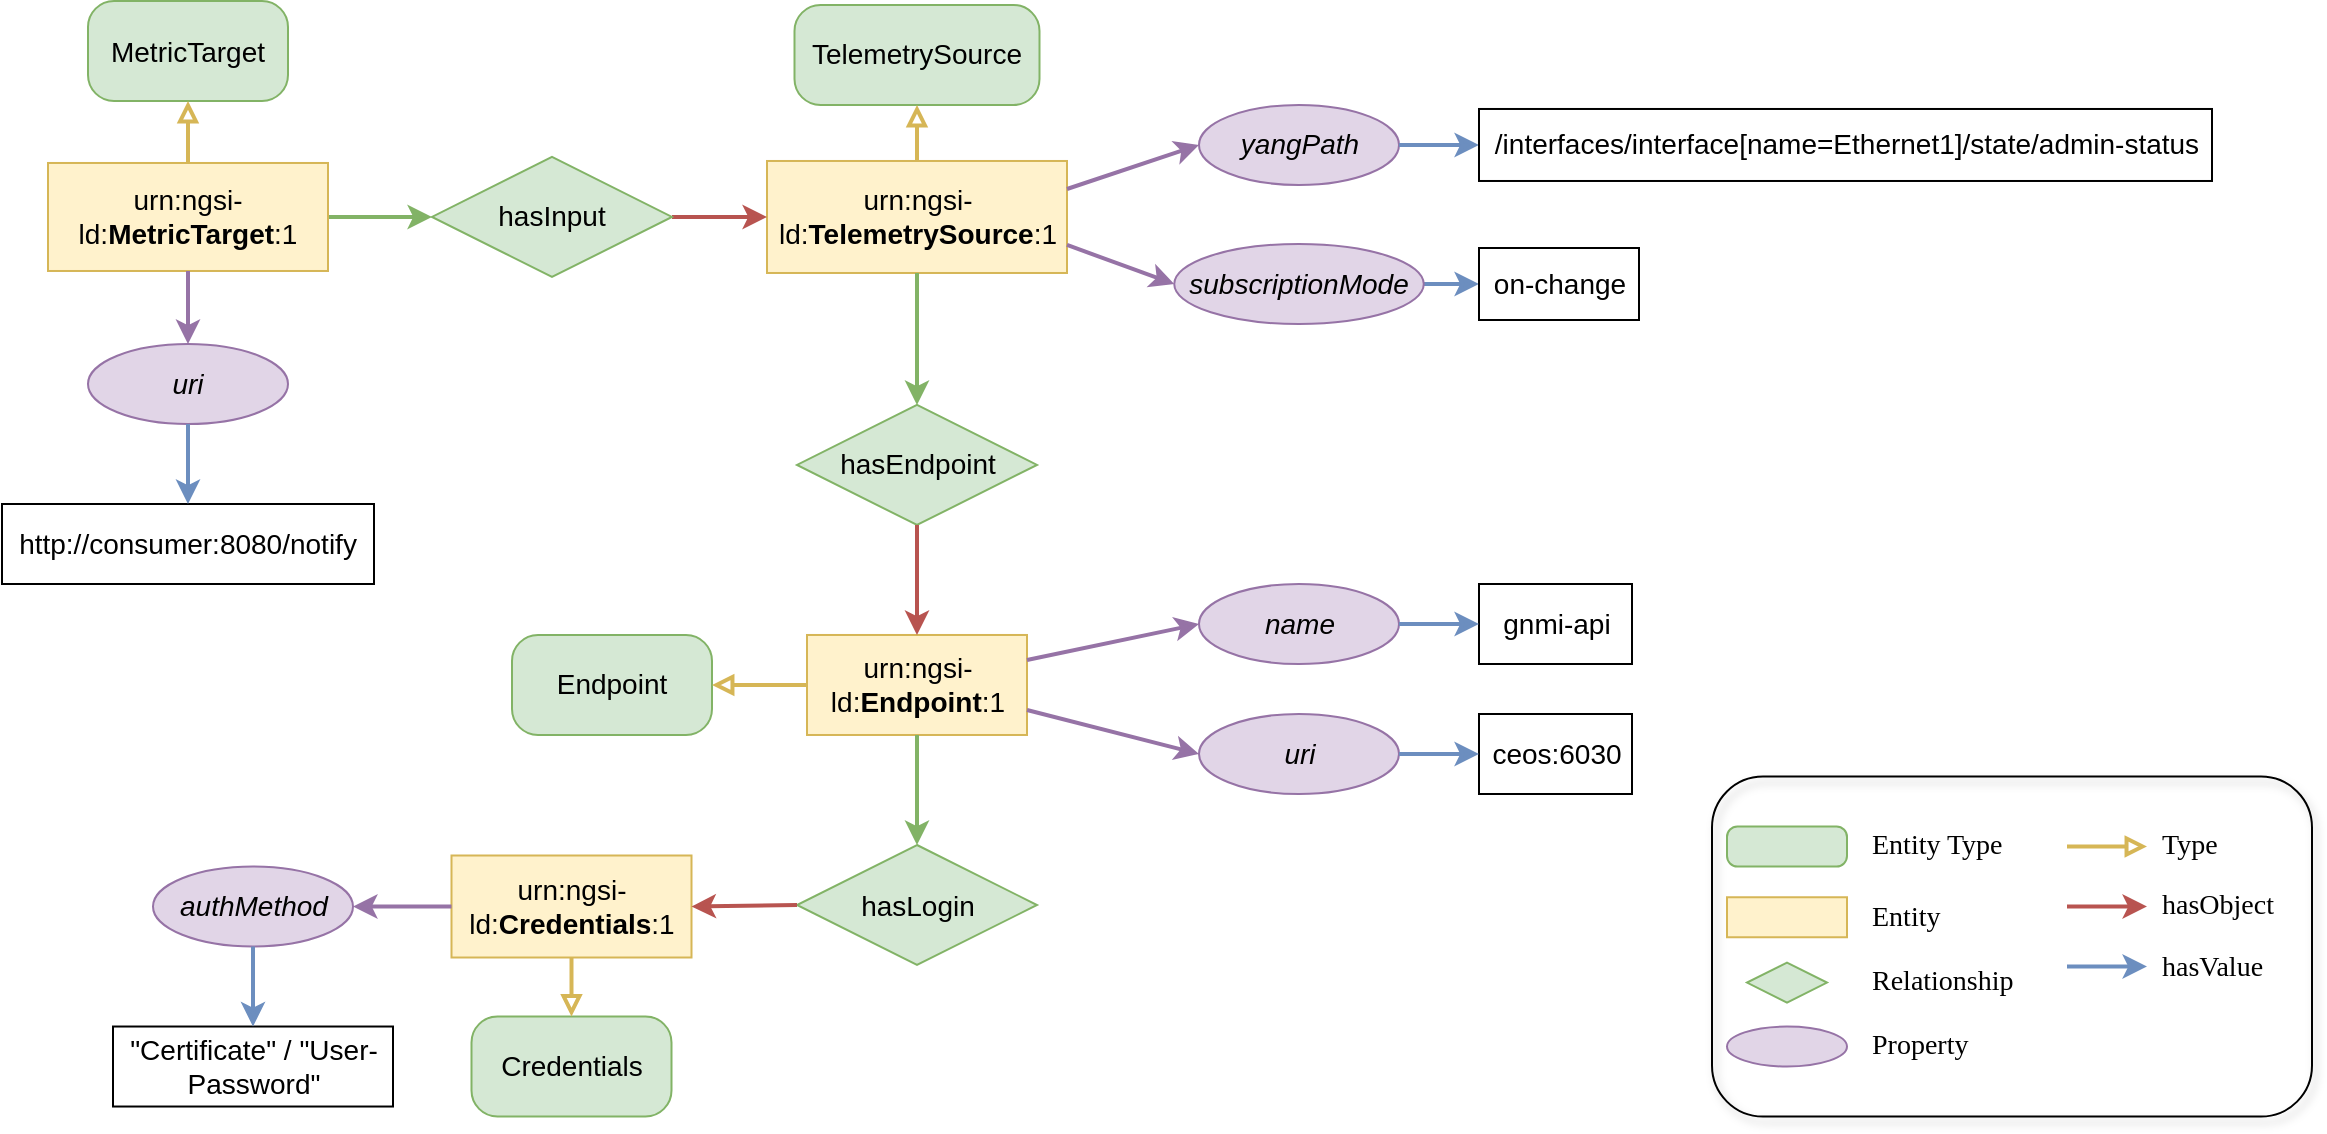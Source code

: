 <mxfile version="14.6.6" type="device" pages="2"><diagram id="V5MkhJTbvuZaDdcNNSXQ" name="TelemetrySource-entity-on-change-mode-demo-1"><mxGraphModel dx="946" dy="630" grid="1" gridSize="10" guides="1" tooltips="1" connect="1" arrows="1" fold="1" page="1" pageScale="1" pageWidth="827" pageHeight="1169" math="0" shadow="0"><root><mxCell id="8MVlSF8VIua3HxJavXlP-0"/><mxCell id="8MVlSF8VIua3HxJavXlP-1" parent="8MVlSF8VIua3HxJavXlP-0"/><mxCell id="8MVlSF8VIua3HxJavXlP-2" value="urn:ngsi-ld:&lt;b&gt;Telemetry&lt;/b&gt;&lt;b style=&quot;font-size: 14px&quot;&gt;Source&lt;/b&gt;:1" style="whiteSpace=wrap;html=1;align=center;fillColor=#fff2cc;strokeColor=#d6b656;fontSize=14;" parent="8MVlSF8VIua3HxJavXlP-1" vertex="1"><mxGeometry x="627.5" y="268.49" width="150" height="56" as="geometry"/></mxCell><mxCell id="8MVlSF8VIua3HxJavXlP-3" value="TelemetrySource" style="rounded=1;arcSize=26;whiteSpace=wrap;html=1;align=center;fillColor=#d5e8d4;strokeColor=#82b366;fontSize=14;" parent="8MVlSF8VIua3HxJavXlP-1" vertex="1"><mxGeometry x="641.25" y="190.49" width="122.5" height="50" as="geometry"/></mxCell><mxCell id="8MVlSF8VIua3HxJavXlP-4" value="" style="endArrow=block;html=1;fillColor=#fff2cc;strokeColor=#d6b656;exitX=0.5;exitY=0;exitDx=0;exitDy=0;entryX=0.5;entryY=1;entryDx=0;entryDy=0;endFill=0;strokeWidth=2;" parent="8MVlSF8VIua3HxJavXlP-1" source="8MVlSF8VIua3HxJavXlP-2" target="8MVlSF8VIua3HxJavXlP-3" edge="1"><mxGeometry relative="1" as="geometry"><mxPoint x="627.5" y="210.49" as="sourcePoint"/><mxPoint x="627.5" y="180.49" as="targetPoint"/></mxGeometry></mxCell><mxCell id="8MVlSF8VIua3HxJavXlP-5" value="" style="endArrow=classic;html=1;fillColor=#dae8fc;strokeColor=#6c8ebf;strokeWidth=2;exitX=1;exitY=0.5;exitDx=0;exitDy=0;entryX=0;entryY=0.5;entryDx=0;entryDy=0;" parent="8MVlSF8VIua3HxJavXlP-1" source="8MVlSF8VIua3HxJavXlP-48" target="8MVlSF8VIua3HxJavXlP-60" edge="1"><mxGeometry relative="1" as="geometry"><mxPoint x="943.5" y="80.5" as="sourcePoint"/><mxPoint x="983.5" y="370.49" as="targetPoint"/></mxGeometry></mxCell><mxCell id="8MVlSF8VIua3HxJavXlP-6" value="" style="endArrow=classic;html=1;fillColor=#d5e8d4;strokeColor=#82b366;strokeWidth=2;exitX=0.5;exitY=1;exitDx=0;exitDy=0;" parent="8MVlSF8VIua3HxJavXlP-1" source="8MVlSF8VIua3HxJavXlP-2" target="8MVlSF8VIua3HxJavXlP-7" edge="1"><mxGeometry relative="1" as="geometry"><mxPoint x="1119.5" y="247.24" as="sourcePoint"/><mxPoint x="901.5" y="320.74" as="targetPoint"/></mxGeometry></mxCell><mxCell id="8MVlSF8VIua3HxJavXlP-7" value="hasEndpoint" style="shape=rhombus;perimeter=rhombusPerimeter;whiteSpace=wrap;html=1;align=center;fillColor=#d5e8d4;strokeColor=#82b366;fontSize=14;" parent="8MVlSF8VIua3HxJavXlP-1" vertex="1"><mxGeometry x="642.5" y="390.49" width="120" height="60" as="geometry"/></mxCell><mxCell id="8MVlSF8VIua3HxJavXlP-8" value="urn:ngsi-ld:&lt;b style=&quot;font-size: 14px&quot;&gt;Endpoint&lt;/b&gt;:1" style="whiteSpace=wrap;html=1;align=center;fillColor=#fff2cc;strokeColor=#d6b656;fontSize=14;" parent="8MVlSF8VIua3HxJavXlP-1" vertex="1"><mxGeometry x="647.5" y="505.49" width="110" height="50" as="geometry"/></mxCell><mxCell id="8MVlSF8VIua3HxJavXlP-9" value="Endpoint" style="rounded=1;arcSize=26;whiteSpace=wrap;html=1;align=center;fillColor=#d5e8d4;strokeColor=#82b366;fontSize=14;" parent="8MVlSF8VIua3HxJavXlP-1" vertex="1"><mxGeometry x="500" y="505.49" width="100" height="50" as="geometry"/></mxCell><mxCell id="8MVlSF8VIua3HxJavXlP-10" value="" style="endArrow=classic;html=1;fillColor=#f8cecc;strokeColor=#b85450;exitX=0.5;exitY=1;exitDx=0;exitDy=0;strokeWidth=2;" parent="8MVlSF8VIua3HxJavXlP-1" source="8MVlSF8VIua3HxJavXlP-7" target="8MVlSF8VIua3HxJavXlP-8" edge="1"><mxGeometry relative="1" as="geometry"><mxPoint x="1272.5" y="225.49" as="sourcePoint"/><mxPoint x="1301.5" y="225.49" as="targetPoint"/></mxGeometry></mxCell><mxCell id="8MVlSF8VIua3HxJavXlP-11" value="" style="endArrow=block;html=1;fillColor=#fff2cc;strokeColor=#d6b656;exitX=0;exitY=0.5;exitDx=0;exitDy=0;entryX=1;entryY=0.5;entryDx=0;entryDy=0;endFill=0;strokeWidth=2;" parent="8MVlSF8VIua3HxJavXlP-1" source="8MVlSF8VIua3HxJavXlP-8" target="8MVlSF8VIua3HxJavXlP-9" edge="1"><mxGeometry relative="1" as="geometry"><mxPoint x="962" y="209" as="sourcePoint"/><mxPoint x="962" y="179" as="targetPoint"/></mxGeometry></mxCell><mxCell id="8MVlSF8VIua3HxJavXlP-12" value="name" style="ellipse;whiteSpace=wrap;html=1;align=center;fillColor=#e1d5e7;strokeColor=#9673a6;fontStyle=2;fontSize=14;" parent="8MVlSF8VIua3HxJavXlP-1" vertex="1"><mxGeometry x="843.5" y="480" width="100" height="40" as="geometry"/></mxCell><mxCell id="8MVlSF8VIua3HxJavXlP-13" value="" style="endArrow=classic;html=1;fillColor=#e1d5e7;strokeColor=#9673a6;strokeWidth=2;exitX=1;exitY=0.25;exitDx=0;exitDy=0;entryX=0;entryY=0.5;entryDx=0;entryDy=0;" parent="8MVlSF8VIua3HxJavXlP-1" source="8MVlSF8VIua3HxJavXlP-8" target="8MVlSF8VIua3HxJavXlP-12" edge="1"><mxGeometry relative="1" as="geometry"><mxPoint x="1411.5" y="180.99" as="sourcePoint"/><mxPoint x="1491.5" y="128.49" as="targetPoint"/></mxGeometry></mxCell><mxCell id="8MVlSF8VIua3HxJavXlP-14" value="&lt;font style=&quot;font-size: 14px&quot;&gt;gnmi-api&lt;/font&gt;" style="whiteSpace=wrap;html=1;align=center;fontSize=14;" parent="8MVlSF8VIua3HxJavXlP-1" vertex="1"><mxGeometry x="983.5" y="480" width="76.5" height="40" as="geometry"/></mxCell><mxCell id="8MVlSF8VIua3HxJavXlP-15" value="" style="endArrow=classic;html=1;fillColor=#dae8fc;strokeColor=#6c8ebf;strokeWidth=2;entryX=0;entryY=0.5;entryDx=0;entryDy=0;exitX=1;exitY=0.5;exitDx=0;exitDy=0;" parent="8MVlSF8VIua3HxJavXlP-1" source="8MVlSF8VIua3HxJavXlP-12" target="8MVlSF8VIua3HxJavXlP-14" edge="1"><mxGeometry relative="1" as="geometry"><mxPoint x="950.5" y="489.5" as="sourcePoint"/><mxPoint x="1080.5" y="499.5" as="targetPoint"/></mxGeometry></mxCell><mxCell id="8MVlSF8VIua3HxJavXlP-16" value="yangPath" style="ellipse;whiteSpace=wrap;html=1;align=center;fillColor=#e1d5e7;strokeColor=#9673a6;fontStyle=2;fontSize=14;" parent="8MVlSF8VIua3HxJavXlP-1" vertex="1"><mxGeometry x="843.5" y="240.49" width="100" height="40" as="geometry"/></mxCell><mxCell id="8MVlSF8VIua3HxJavXlP-17" value="" style="endArrow=classic;html=1;fillColor=#e1d5e7;strokeColor=#9673a6;strokeWidth=2;exitX=1;exitY=0.25;exitDx=0;exitDy=0;entryX=0;entryY=0.5;entryDx=0;entryDy=0;" parent="8MVlSF8VIua3HxJavXlP-1" source="8MVlSF8VIua3HxJavXlP-2" target="8MVlSF8VIua3HxJavXlP-16" edge="1"><mxGeometry relative="1" as="geometry"><mxPoint x="852.5" y="281.49" as="sourcePoint"/><mxPoint x="962.5" y="186.49" as="targetPoint"/></mxGeometry></mxCell><mxCell id="8MVlSF8VIua3HxJavXlP-18" value="" style="endArrow=classic;html=1;fillColor=#dae8fc;strokeColor=#6c8ebf;strokeWidth=2;entryX=0;entryY=0.5;entryDx=0;entryDy=0;exitX=1;exitY=0.5;exitDx=0;exitDy=0;" parent="8MVlSF8VIua3HxJavXlP-1" source="8MVlSF8VIua3HxJavXlP-16" target="8MVlSF8VIua3HxJavXlP-61" edge="1"><mxGeometry relative="1" as="geometry"><mxPoint x="953.5" y="318.5" as="sourcePoint"/><mxPoint x="983.5" y="260.495" as="targetPoint"/></mxGeometry></mxCell><mxCell id="8MVlSF8VIua3HxJavXlP-19" value="MetricTarget" style="rounded=1;arcSize=26;whiteSpace=wrap;html=1;align=center;fillColor=#d5e8d4;strokeColor=#82b366;fontSize=14;" parent="8MVlSF8VIua3HxJavXlP-1" vertex="1"><mxGeometry x="288" y="188.5" width="100" height="50" as="geometry"/></mxCell><mxCell id="8MVlSF8VIua3HxJavXlP-20" style="edgeStyle=orthogonalEdgeStyle;rounded=1;orthogonalLoop=1;jettySize=auto;html=1;exitX=1;exitY=0.5;exitDx=0;exitDy=0;entryX=0;entryY=0.5;entryDx=0;entryDy=0;strokeColor=#82b366;strokeWidth=2;fillColor=#d5e8d4;" parent="8MVlSF8VIua3HxJavXlP-1" source="8MVlSF8VIua3HxJavXlP-21" target="8MVlSF8VIua3HxJavXlP-24" edge="1"><mxGeometry relative="1" as="geometry"><mxPoint x="448.5" y="333.98" as="targetPoint"/></mxGeometry></mxCell><mxCell id="8MVlSF8VIua3HxJavXlP-21" value="urn:ngsi-ld:&lt;b style=&quot;font-size: 14px&quot;&gt;MetricTarget&lt;/b&gt;:1" style="whiteSpace=wrap;html=1;align=center;fillColor=#fff2cc;strokeColor=#d6b656;fontSize=14;" parent="8MVlSF8VIua3HxJavXlP-1" vertex="1"><mxGeometry x="268" y="269.49" width="140" height="54" as="geometry"/></mxCell><mxCell id="8MVlSF8VIua3HxJavXlP-22" value="" style="endArrow=block;html=1;fillColor=#fff2cc;strokeColor=#d6b656;exitX=0.5;exitY=0;exitDx=0;exitDy=0;entryX=0.5;entryY=1;entryDx=0;entryDy=0;endFill=0;strokeWidth=2;" parent="8MVlSF8VIua3HxJavXlP-1" source="8MVlSF8VIua3HxJavXlP-21" target="8MVlSF8VIua3HxJavXlP-19" edge="1"><mxGeometry relative="1" as="geometry"><mxPoint x="268" y="293.49" as="sourcePoint"/><mxPoint x="368" y="293.49" as="targetPoint"/></mxGeometry></mxCell><mxCell id="8MVlSF8VIua3HxJavXlP-23" style="edgeStyle=orthogonalEdgeStyle;rounded=1;orthogonalLoop=1;jettySize=auto;html=1;exitX=1;exitY=0.5;exitDx=0;exitDy=0;entryX=0;entryY=0.5;entryDx=0;entryDy=0;strokeColor=#b85450;strokeWidth=2;fillColor=#f8cecc;" parent="8MVlSF8VIua3HxJavXlP-1" source="8MVlSF8VIua3HxJavXlP-24" target="8MVlSF8VIua3HxJavXlP-2" edge="1"><mxGeometry relative="1" as="geometry"/></mxCell><mxCell id="8MVlSF8VIua3HxJavXlP-24" value="hasInput" style="shape=rhombus;perimeter=rhombusPerimeter;whiteSpace=wrap;html=1;align=center;fillColor=#d5e8d4;strokeColor=#82b366;fontSize=14;" parent="8MVlSF8VIua3HxJavXlP-1" vertex="1"><mxGeometry x="460" y="266.49" width="120" height="60" as="geometry"/></mxCell><mxCell id="8MVlSF8VIua3HxJavXlP-25" value="uri" style="ellipse;whiteSpace=wrap;html=1;align=center;fillColor=#e1d5e7;strokeColor=#9673a6;fontStyle=2;fontSize=14;" parent="8MVlSF8VIua3HxJavXlP-1" vertex="1"><mxGeometry x="843.5" y="545" width="100" height="40" as="geometry"/></mxCell><mxCell id="8MVlSF8VIua3HxJavXlP-26" value="" style="endArrow=classic;html=1;fillColor=#e1d5e7;strokeColor=#9673a6;strokeWidth=2;exitX=1;exitY=0.75;exitDx=0;exitDy=0;entryX=0;entryY=0.5;entryDx=0;entryDy=0;" parent="8MVlSF8VIua3HxJavXlP-1" source="8MVlSF8VIua3HxJavXlP-8" target="8MVlSF8VIua3HxJavXlP-25" edge="1"><mxGeometry relative="1" as="geometry"><mxPoint x="757.5" y="592.99" as="sourcePoint"/><mxPoint x="1491.5" y="178.49" as="targetPoint"/></mxGeometry></mxCell><mxCell id="8MVlSF8VIua3HxJavXlP-27" value="ceos:6030" style="whiteSpace=wrap;html=1;align=center;fontSize=14;" parent="8MVlSF8VIua3HxJavXlP-1" vertex="1"><mxGeometry x="983.5" y="545" width="76.5" height="40" as="geometry"/></mxCell><mxCell id="8MVlSF8VIua3HxJavXlP-28" value="" style="endArrow=classic;html=1;fillColor=#dae8fc;strokeColor=#6c8ebf;strokeWidth=2;entryX=0;entryY=0.5;entryDx=0;entryDy=0;exitX=1;exitY=0.5;exitDx=0;exitDy=0;" parent="8MVlSF8VIua3HxJavXlP-1" source="8MVlSF8VIua3HxJavXlP-25" target="8MVlSF8VIua3HxJavXlP-27" edge="1"><mxGeometry relative="1" as="geometry"><mxPoint x="960" y="574.5" as="sourcePoint"/><mxPoint x="1090.5" y="558.5" as="targetPoint"/></mxGeometry></mxCell><mxCell id="8MVlSF8VIua3HxJavXlP-29" value="uri" style="ellipse;whiteSpace=wrap;html=1;align=center;fillColor=#e1d5e7;strokeColor=#9673a6;fontStyle=2;fontSize=14;" parent="8MVlSF8VIua3HxJavXlP-1" vertex="1"><mxGeometry x="288" y="360" width="100" height="40" as="geometry"/></mxCell><mxCell id="8MVlSF8VIua3HxJavXlP-30" value="" style="endArrow=classic;html=1;fillColor=#e1d5e7;strokeColor=#9673a6;strokeWidth=2;entryX=0.5;entryY=0;entryDx=0;entryDy=0;exitX=0.5;exitY=1;exitDx=0;exitDy=0;" parent="8MVlSF8VIua3HxJavXlP-1" source="8MVlSF8VIua3HxJavXlP-21" target="8MVlSF8VIua3HxJavXlP-29" edge="1"><mxGeometry relative="1" as="geometry"><mxPoint x="-2" y="330.49" as="sourcePoint"/><mxPoint x="-82" y="300.49" as="targetPoint"/></mxGeometry></mxCell><mxCell id="8MVlSF8VIua3HxJavXlP-31" value="http://consumer:8080/notify" style="whiteSpace=wrap;html=1;align=center;fontSize=14;" parent="8MVlSF8VIua3HxJavXlP-1" vertex="1"><mxGeometry x="245" y="440" width="186" height="40" as="geometry"/></mxCell><mxCell id="8MVlSF8VIua3HxJavXlP-32" value="" style="endArrow=classic;html=1;fillColor=#dae8fc;strokeColor=#6c8ebf;strokeWidth=2;entryX=0.5;entryY=0;entryDx=0;entryDy=0;exitX=0.5;exitY=1;exitDx=0;exitDy=0;" parent="8MVlSF8VIua3HxJavXlP-1" source="8MVlSF8VIua3HxJavXlP-29" target="8MVlSF8VIua3HxJavXlP-31" edge="1"><mxGeometry relative="1" as="geometry"><mxPoint x="-170.5" y="231.74" as="sourcePoint"/><mxPoint x="-40" y="215.74" as="targetPoint"/></mxGeometry></mxCell><mxCell id="8MVlSF8VIua3HxJavXlP-33" value="" style="rounded=1;whiteSpace=wrap;html=1;fillColor=none;glass=0;shadow=1;sketch=0;container=1;" parent="8MVlSF8VIua3HxJavXlP-1" vertex="1"><mxGeometry x="1100" y="576.26" width="300" height="170" as="geometry"><mxRectangle width="50" height="40" as="alternateBounds"/></mxGeometry></mxCell><mxCell id="8MVlSF8VIua3HxJavXlP-34" value="Type" style="text;html=1;strokeColor=none;fillColor=none;align=left;verticalAlign=middle;whiteSpace=wrap;rounded=0;labelBorderColor=none;fontSize=14;fontFamily=Tahoma;" parent="8MVlSF8VIua3HxJavXlP-33" vertex="1"><mxGeometry x="222.5" y="25" width="70" height="20" as="geometry"/></mxCell><mxCell id="8MVlSF8VIua3HxJavXlP-35" value="hasObject" style="text;html=1;strokeColor=none;fillColor=none;align=left;verticalAlign=middle;whiteSpace=wrap;rounded=0;labelBorderColor=none;fontSize=14;fontFamily=Tahoma;" parent="8MVlSF8VIua3HxJavXlP-33" vertex="1"><mxGeometry x="222.5" y="55" width="70" height="20" as="geometry"/></mxCell><mxCell id="8MVlSF8VIua3HxJavXlP-36" value="hasValue" style="text;html=1;strokeColor=none;fillColor=none;align=left;verticalAlign=middle;whiteSpace=wrap;rounded=0;labelBorderColor=none;fontSize=14;fontFamily=Tahoma;" parent="8MVlSF8VIua3HxJavXlP-33" vertex="1"><mxGeometry x="222.5" y="85.87" width="70" height="20" as="geometry"/></mxCell><mxCell id="8MVlSF8VIua3HxJavXlP-37" value="Relationship" style="text;html=1;strokeColor=none;fillColor=none;align=left;verticalAlign=middle;whiteSpace=wrap;rounded=0;labelBorderColor=none;fontSize=14;fontFamily=Tahoma;" parent="8MVlSF8VIua3HxJavXlP-33" vertex="1"><mxGeometry x="77.5" y="93" width="70" height="20" as="geometry"/></mxCell><mxCell id="8MVlSF8VIua3HxJavXlP-38" value="Entity" style="text;html=1;strokeColor=none;fillColor=none;align=left;verticalAlign=middle;whiteSpace=wrap;rounded=0;labelBorderColor=none;fontSize=14;fontFamily=Tahoma;" parent="8MVlSF8VIua3HxJavXlP-33" vertex="1"><mxGeometry x="77.5" y="60.37" width="70" height="20" as="geometry"/></mxCell><mxCell id="8MVlSF8VIua3HxJavXlP-39" value="" style="whiteSpace=wrap;html=1;align=center;fillColor=#fff2cc;strokeColor=#d6b656;labelBorderColor=none;" parent="8MVlSF8VIua3HxJavXlP-33" vertex="1"><mxGeometry x="7.5" y="60.37" width="60" height="20" as="geometry"/></mxCell><mxCell id="8MVlSF8VIua3HxJavXlP-40" value="" style="shape=rhombus;perimeter=rhombusPerimeter;whiteSpace=wrap;html=1;align=center;fillColor=#d5e8d4;strokeColor=#82b366;labelBorderColor=none;" parent="8MVlSF8VIua3HxJavXlP-33" vertex="1"><mxGeometry x="17.5" y="93" width="40" height="20" as="geometry"/></mxCell><mxCell id="8MVlSF8VIua3HxJavXlP-41" value="" style="ellipse;whiteSpace=wrap;html=1;align=center;fillColor=#e1d5e7;strokeColor=#9673a6;fontStyle=2;labelBorderColor=none;" parent="8MVlSF8VIua3HxJavXlP-33" vertex="1"><mxGeometry x="7.5" y="125" width="60" height="20" as="geometry"/></mxCell><mxCell id="8MVlSF8VIua3HxJavXlP-42" value="Property" style="text;html=1;strokeColor=none;fillColor=none;align=left;verticalAlign=middle;whiteSpace=wrap;rounded=0;labelBorderColor=none;fontSize=14;fontFamily=Tahoma;" parent="8MVlSF8VIua3HxJavXlP-33" vertex="1"><mxGeometry x="77.5" y="125" width="70" height="20" as="geometry"/></mxCell><mxCell id="8MVlSF8VIua3HxJavXlP-43" value="" style="rounded=1;arcSize=26;whiteSpace=wrap;html=1;align=center;fillColor=#d5e8d4;strokeColor=#82b366;labelBorderColor=none;" parent="8MVlSF8VIua3HxJavXlP-33" vertex="1"><mxGeometry x="7.5" y="25" width="60" height="20" as="geometry"/></mxCell><mxCell id="8MVlSF8VIua3HxJavXlP-44" value="Entity Type" style="text;html=1;strokeColor=none;fillColor=none;align=left;verticalAlign=middle;whiteSpace=wrap;rounded=0;labelBorderColor=none;fontSize=14;fontFamily=Tahoma;" parent="8MVlSF8VIua3HxJavXlP-33" vertex="1"><mxGeometry x="77.5" y="25" width="75" height="20" as="geometry"/></mxCell><mxCell id="8MVlSF8VIua3HxJavXlP-45" value="" style="endArrow=block;html=1;fillColor=#fff2cc;strokeColor=#d6b656;endFill=0;strokeWidth=2;labelBorderColor=none;" parent="8MVlSF8VIua3HxJavXlP-33" edge="1"><mxGeometry relative="1" as="geometry"><mxPoint x="177.5" y="35" as="sourcePoint"/><mxPoint x="217.5" y="35" as="targetPoint"/></mxGeometry></mxCell><mxCell id="8MVlSF8VIua3HxJavXlP-46" value="" style="endArrow=classic;html=1;fillColor=#f8cecc;strokeColor=#b85450;strokeWidth=2;labelBorderColor=none;" parent="8MVlSF8VIua3HxJavXlP-33" edge="1"><mxGeometry relative="1" as="geometry"><mxPoint x="177.5" y="65" as="sourcePoint"/><mxPoint x="217.5" y="65" as="targetPoint"/></mxGeometry></mxCell><mxCell id="8MVlSF8VIua3HxJavXlP-47" value="" style="endArrow=classic;html=1;fillColor=#dae8fc;strokeColor=#6c8ebf;strokeWidth=2;labelBorderColor=none;" parent="8MVlSF8VIua3HxJavXlP-33" edge="1"><mxGeometry relative="1" as="geometry"><mxPoint x="177.5" y="95" as="sourcePoint"/><mxPoint x="217.5" y="95" as="targetPoint"/></mxGeometry></mxCell><mxCell id="8MVlSF8VIua3HxJavXlP-48" value="subscriptionMode" style="ellipse;whiteSpace=wrap;html=1;align=center;fillColor=#e1d5e7;strokeColor=#9673a6;fontStyle=2;fontSize=14;" parent="8MVlSF8VIua3HxJavXlP-1" vertex="1"><mxGeometry x="831.13" y="310" width="124.75" height="40" as="geometry"/></mxCell><mxCell id="8MVlSF8VIua3HxJavXlP-49" value="" style="endArrow=classic;html=1;fillColor=#e1d5e7;strokeColor=#9673a6;strokeWidth=2;entryX=0;entryY=0.5;entryDx=0;entryDy=0;exitX=1;exitY=0.75;exitDx=0;exitDy=0;" parent="8MVlSF8VIua3HxJavXlP-1" source="8MVlSF8VIua3HxJavXlP-2" target="8MVlSF8VIua3HxJavXlP-48" edge="1"><mxGeometry relative="1" as="geometry"><mxPoint x="800" y="282" as="sourcePoint"/><mxPoint x="1046.5" y="94.0" as="targetPoint"/></mxGeometry></mxCell><mxCell id="8MVlSF8VIua3HxJavXlP-50" value="" style="endArrow=classic;html=1;fillColor=#d5e8d4;strokeWidth=2;entryX=0.5;entryY=0;entryDx=0;entryDy=0;exitX=0.5;exitY=1;exitDx=0;exitDy=0;strokeColor=#82b366;" parent="8MVlSF8VIua3HxJavXlP-1" target="8MVlSF8VIua3HxJavXlP-51" edge="1"><mxGeometry relative="1" as="geometry"><mxPoint x="702.5" y="555.49" as="sourcePoint"/><mxPoint x="1299.5" y="693.74" as="targetPoint"/><Array as="points"/></mxGeometry></mxCell><mxCell id="8MVlSF8VIua3HxJavXlP-51" value="hasLogin" style="shape=rhombus;perimeter=rhombusPerimeter;whiteSpace=wrap;html=1;align=center;fillColor=#d5e8d4;strokeColor=#82b366;fontSize=14;" parent="8MVlSF8VIua3HxJavXlP-1" vertex="1"><mxGeometry x="642.5" y="610.5" width="120" height="60" as="geometry"/></mxCell><mxCell id="8MVlSF8VIua3HxJavXlP-52" value="urn:ngsi-ld:&lt;b style=&quot;font-size: 14px&quot;&gt;Credentials&lt;/b&gt;:1" style="whiteSpace=wrap;html=1;align=center;fillColor=#fff2cc;strokeColor=#d6b656;fontSize=14;" parent="8MVlSF8VIua3HxJavXlP-1" vertex="1"><mxGeometry x="469.75" y="615.75" width="120" height="51" as="geometry"/></mxCell><mxCell id="8MVlSF8VIua3HxJavXlP-53" value="Credentials" style="rounded=1;arcSize=26;whiteSpace=wrap;html=1;align=center;fillColor=#d5e8d4;strokeColor=#82b366;fontSize=14;" parent="8MVlSF8VIua3HxJavXlP-1" vertex="1"><mxGeometry x="479.75" y="696.26" width="100" height="50" as="geometry"/></mxCell><mxCell id="8MVlSF8VIua3HxJavXlP-54" value="" style="endArrow=classic;html=1;fillColor=#f8cecc;strokeColor=#b85450;strokeWidth=2;entryX=1;entryY=0.5;entryDx=0;entryDy=0;exitX=0;exitY=0.5;exitDx=0;exitDy=0;" parent="8MVlSF8VIua3HxJavXlP-1" source="8MVlSF8VIua3HxJavXlP-51" target="8MVlSF8VIua3HxJavXlP-52" edge="1"><mxGeometry relative="1" as="geometry"><mxPoint x="440" y="577.01" as="sourcePoint"/><mxPoint x="113" y="563.26" as="targetPoint"/></mxGeometry></mxCell><mxCell id="8MVlSF8VIua3HxJavXlP-55" value="" style="endArrow=block;html=1;fillColor=#fff2cc;strokeColor=#d6b656;endFill=0;strokeWidth=2;exitX=0.5;exitY=1;exitDx=0;exitDy=0;entryX=0.5;entryY=0;entryDx=0;entryDy=0;" parent="8MVlSF8VIua3HxJavXlP-1" source="8MVlSF8VIua3HxJavXlP-52" target="8MVlSF8VIua3HxJavXlP-53" edge="1"><mxGeometry relative="1" as="geometry"><mxPoint x="72.75" y="668.01" as="sourcePoint"/><mxPoint x="125.75" y="728.01" as="targetPoint"/></mxGeometry></mxCell><mxCell id="8MVlSF8VIua3HxJavXlP-56" value="authMethod" style="ellipse;whiteSpace=wrap;html=1;align=center;fillColor=#e1d5e7;strokeColor=#9673a6;fontStyle=2;fontSize=14;" parent="8MVlSF8VIua3HxJavXlP-1" vertex="1"><mxGeometry x="320.5" y="621.25" width="100" height="40" as="geometry"/></mxCell><mxCell id="8MVlSF8VIua3HxJavXlP-57" value="" style="endArrow=classic;html=1;fillColor=#e1d5e7;strokeColor=#9673a6;strokeWidth=2;exitX=0;exitY=0.5;exitDx=0;exitDy=0;entryX=1;entryY=0.5;entryDx=0;entryDy=0;" parent="8MVlSF8VIua3HxJavXlP-1" source="8MVlSF8VIua3HxJavXlP-52" target="8MVlSF8VIua3HxJavXlP-56" edge="1"><mxGeometry relative="1" as="geometry"><mxPoint x="300.25" y="665.51" as="sourcePoint"/><mxPoint x="418.25" y="568.01" as="targetPoint"/></mxGeometry></mxCell><mxCell id="8MVlSF8VIua3HxJavXlP-58" value="&quot;Certificate&quot; / &quot;User-Password&quot;" style="whiteSpace=wrap;html=1;align=center;fontSize=14;" parent="8MVlSF8VIua3HxJavXlP-1" vertex="1"><mxGeometry x="300.5" y="701.26" width="140" height="40" as="geometry"/></mxCell><mxCell id="8MVlSF8VIua3HxJavXlP-59" value="" style="endArrow=classic;html=1;fillColor=#dae8fc;strokeColor=#6c8ebf;strokeWidth=2;entryX=0.5;entryY=0;entryDx=0;entryDy=0;exitX=0.5;exitY=1;exitDx=0;exitDy=0;" parent="8MVlSF8VIua3HxJavXlP-1" source="8MVlSF8VIua3HxJavXlP-56" target="8MVlSF8VIua3HxJavXlP-58" edge="1"><mxGeometry relative="1" as="geometry"><mxPoint x="256.25" y="816.26" as="sourcePoint"/><mxPoint x="386.25" y="826.26" as="targetPoint"/></mxGeometry></mxCell><mxCell id="8MVlSF8VIua3HxJavXlP-60" value="&lt;div style=&quot;font-size: 14px&quot;&gt;on-change&lt;/div&gt;" style="whiteSpace=wrap;html=1;align=center;fontSize=14;" parent="8MVlSF8VIua3HxJavXlP-1" vertex="1"><mxGeometry x="983.5" y="312" width="80" height="36" as="geometry"/></mxCell><mxCell id="8MVlSF8VIua3HxJavXlP-61" value="&lt;div style=&quot;font-size: 14px&quot;&gt;/interfaces/interface[name=Ethernet1]/state/admin-status&lt;/div&gt;" style="whiteSpace=wrap;html=1;align=center;fontSize=14;" parent="8MVlSF8VIua3HxJavXlP-1" vertex="1"><mxGeometry x="983.5" y="242.49" width="366.5" height="36" as="geometry"/></mxCell></root></mxGraphModel></diagram><diagram id="C-Eo4xbHRmaQIq86uByZ" name="TelemetrySource-entity-sample-mode-demo-2"><mxGraphModel dx="946" dy="630" grid="1" gridSize="10" guides="1" tooltips="1" connect="1" arrows="1" fold="1" page="1" pageScale="1" pageWidth="827" pageHeight="1169" math="0" shadow="0"><root><mxCell id="pEG9R2NKVIprABNMXz6x-0"/><mxCell id="pEG9R2NKVIprABNMXz6x-1" parent="pEG9R2NKVIprABNMXz6x-0"/><mxCell id="pEG9R2NKVIprABNMXz6x-2" value="urn:ngsi-ld:&lt;b&gt;Telemetry&lt;/b&gt;&lt;b style=&quot;font-size: 14px&quot;&gt;Source&lt;/b&gt;:1" style="whiteSpace=wrap;html=1;align=center;fillColor=#fff2cc;strokeColor=#d6b656;fontSize=14;" parent="pEG9R2NKVIprABNMXz6x-1" vertex="1"><mxGeometry x="627.5" y="268.49" width="150" height="56" as="geometry"/></mxCell><mxCell id="pEG9R2NKVIprABNMXz6x-3" value="TelemetrySource" style="rounded=1;arcSize=26;whiteSpace=wrap;html=1;align=center;fillColor=#d5e8d4;strokeColor=#82b366;fontSize=14;" parent="pEG9R2NKVIprABNMXz6x-1" vertex="1"><mxGeometry x="642.5" y="190.49" width="117.5" height="50" as="geometry"/></mxCell><mxCell id="pEG9R2NKVIprABNMXz6x-4" value="" style="endArrow=block;html=1;fillColor=#fff2cc;strokeColor=#d6b656;exitX=0.5;exitY=0;exitDx=0;exitDy=0;entryX=0.5;entryY=1;entryDx=0;entryDy=0;endFill=0;strokeWidth=2;" parent="pEG9R2NKVIprABNMXz6x-1" source="pEG9R2NKVIprABNMXz6x-2" target="pEG9R2NKVIprABNMXz6x-3" edge="1"><mxGeometry relative="1" as="geometry"><mxPoint x="627.5" y="210.49" as="sourcePoint"/><mxPoint x="627.5" y="180.49" as="targetPoint"/></mxGeometry></mxCell><mxCell id="pEG9R2NKVIprABNMXz6x-5" value="" style="endArrow=classic;html=1;fillColor=#dae8fc;strokeColor=#6c8ebf;strokeWidth=2;exitX=1;exitY=0.5;exitDx=0;exitDy=0;entryX=0;entryY=0.5;entryDx=0;entryDy=0;" parent="pEG9R2NKVIprABNMXz6x-1" source="pEG9R2NKVIprABNMXz6x-34" target="pEG9R2NKVIprABNMXz6x-50" edge="1"><mxGeometry relative="1" as="geometry"><mxPoint x="943.5" y="80.5" as="sourcePoint"/><mxPoint x="983.5" y="234" as="targetPoint"/></mxGeometry></mxCell><mxCell id="pEG9R2NKVIprABNMXz6x-6" value="" style="endArrow=classic;html=1;fillColor=#d5e8d4;strokeColor=#82b366;strokeWidth=2;exitX=0.5;exitY=1;exitDx=0;exitDy=0;" parent="pEG9R2NKVIprABNMXz6x-1" source="pEG9R2NKVIprABNMXz6x-2" target="pEG9R2NKVIprABNMXz6x-7" edge="1"><mxGeometry relative="1" as="geometry"><mxPoint x="1119.5" y="247.24" as="sourcePoint"/><mxPoint x="901.5" y="320.74" as="targetPoint"/></mxGeometry></mxCell><mxCell id="pEG9R2NKVIprABNMXz6x-7" value="hasEndpoint" style="shape=rhombus;perimeter=rhombusPerimeter;whiteSpace=wrap;html=1;align=center;fillColor=#d5e8d4;strokeColor=#82b366;fontSize=14;" parent="pEG9R2NKVIprABNMXz6x-1" vertex="1"><mxGeometry x="642.5" y="390.49" width="120" height="60" as="geometry"/></mxCell><mxCell id="pEG9R2NKVIprABNMXz6x-8" value="urn:ngsi-ld:&lt;b style=&quot;font-size: 14px&quot;&gt;Endpoint&lt;/b&gt;:1" style="whiteSpace=wrap;html=1;align=center;fillColor=#fff2cc;strokeColor=#d6b656;fontSize=14;" parent="pEG9R2NKVIprABNMXz6x-1" vertex="1"><mxGeometry x="647.5" y="505.49" width="110" height="50" as="geometry"/></mxCell><mxCell id="pEG9R2NKVIprABNMXz6x-9" value="Endpoint" style="rounded=1;arcSize=26;whiteSpace=wrap;html=1;align=center;fillColor=#d5e8d4;strokeColor=#82b366;fontSize=14;" parent="pEG9R2NKVIprABNMXz6x-1" vertex="1"><mxGeometry x="500" y="505.49" width="100" height="50" as="geometry"/></mxCell><mxCell id="pEG9R2NKVIprABNMXz6x-10" value="" style="endArrow=classic;html=1;fillColor=#f8cecc;strokeColor=#b85450;exitX=0.5;exitY=1;exitDx=0;exitDy=0;strokeWidth=2;" parent="pEG9R2NKVIprABNMXz6x-1" source="pEG9R2NKVIprABNMXz6x-7" target="pEG9R2NKVIprABNMXz6x-8" edge="1"><mxGeometry relative="1" as="geometry"><mxPoint x="1272.5" y="225.49" as="sourcePoint"/><mxPoint x="1301.5" y="225.49" as="targetPoint"/></mxGeometry></mxCell><mxCell id="pEG9R2NKVIprABNMXz6x-11" value="" style="endArrow=block;html=1;fillColor=#fff2cc;strokeColor=#d6b656;exitX=0;exitY=0.5;exitDx=0;exitDy=0;entryX=1;entryY=0.5;entryDx=0;entryDy=0;endFill=0;strokeWidth=2;" parent="pEG9R2NKVIprABNMXz6x-1" source="pEG9R2NKVIprABNMXz6x-8" target="pEG9R2NKVIprABNMXz6x-9" edge="1"><mxGeometry relative="1" as="geometry"><mxPoint x="962" y="209" as="sourcePoint"/><mxPoint x="962" y="179" as="targetPoint"/></mxGeometry></mxCell><mxCell id="pEG9R2NKVIprABNMXz6x-12" value="name" style="ellipse;whiteSpace=wrap;html=1;align=center;fillColor=#e1d5e7;strokeColor=#9673a6;fontStyle=2;fontSize=14;" parent="pEG9R2NKVIprABNMXz6x-1" vertex="1"><mxGeometry x="843.5" y="480" width="100" height="40" as="geometry"/></mxCell><mxCell id="pEG9R2NKVIprABNMXz6x-13" value="" style="endArrow=classic;html=1;fillColor=#e1d5e7;strokeColor=#9673a6;strokeWidth=2;exitX=1;exitY=0.25;exitDx=0;exitDy=0;entryX=0;entryY=0.5;entryDx=0;entryDy=0;" parent="pEG9R2NKVIprABNMXz6x-1" source="pEG9R2NKVIprABNMXz6x-8" target="pEG9R2NKVIprABNMXz6x-12" edge="1"><mxGeometry relative="1" as="geometry"><mxPoint x="1411.5" y="180.99" as="sourcePoint"/><mxPoint x="1491.5" y="128.49" as="targetPoint"/></mxGeometry></mxCell><mxCell id="pEG9R2NKVIprABNMXz6x-14" value="&lt;font style=&quot;font-size: 14px&quot;&gt;gnmi-api&lt;/font&gt;" style="whiteSpace=wrap;html=1;align=center;fontSize=14;" parent="pEG9R2NKVIprABNMXz6x-1" vertex="1"><mxGeometry x="983.5" y="480" width="76.5" height="40" as="geometry"/></mxCell><mxCell id="pEG9R2NKVIprABNMXz6x-15" value="" style="endArrow=classic;html=1;fillColor=#dae8fc;strokeColor=#6c8ebf;strokeWidth=2;entryX=0;entryY=0.5;entryDx=0;entryDy=0;exitX=1;exitY=0.5;exitDx=0;exitDy=0;" parent="pEG9R2NKVIprABNMXz6x-1" source="pEG9R2NKVIprABNMXz6x-12" target="pEG9R2NKVIprABNMXz6x-14" edge="1"><mxGeometry relative="1" as="geometry"><mxPoint x="950.5" y="489.5" as="sourcePoint"/><mxPoint x="1080.5" y="499.5" as="targetPoint"/></mxGeometry></mxCell><mxCell id="pEG9R2NKVIprABNMXz6x-16" value="yangPath" style="ellipse;whiteSpace=wrap;html=1;align=center;fillColor=#e1d5e7;strokeColor=#9673a6;fontStyle=2;fontSize=14;" parent="pEG9R2NKVIprABNMXz6x-1" vertex="1"><mxGeometry x="843.49" y="240.49" width="100" height="40" as="geometry"/></mxCell><mxCell id="pEG9R2NKVIprABNMXz6x-17" value="&lt;div&gt;/interfaces/interface[name=Ethernet1]/state/counters/in-octets&lt;br&gt;&lt;/div&gt;" style="whiteSpace=wrap;html=1;align=center;fontSize=14;" parent="pEG9R2NKVIprABNMXz6x-1" vertex="1"><mxGeometry x="983.5" y="242.49" width="396.5" height="36" as="geometry"/></mxCell><mxCell id="pEG9R2NKVIprABNMXz6x-18" value="" style="endArrow=classic;html=1;fillColor=#e1d5e7;strokeColor=#9673a6;strokeWidth=2;exitX=1;exitY=0.25;exitDx=0;exitDy=0;entryX=0;entryY=0.5;entryDx=0;entryDy=0;" parent="pEG9R2NKVIprABNMXz6x-1" source="pEG9R2NKVIprABNMXz6x-2" target="pEG9R2NKVIprABNMXz6x-16" edge="1"><mxGeometry relative="1" as="geometry"><mxPoint x="852.5" y="281.49" as="sourcePoint"/><mxPoint x="962.5" y="186.49" as="targetPoint"/></mxGeometry></mxCell><mxCell id="pEG9R2NKVIprABNMXz6x-19" value="" style="endArrow=classic;html=1;fillColor=#dae8fc;strokeColor=#6c8ebf;strokeWidth=2;entryX=0;entryY=0.5;entryDx=0;entryDy=0;exitX=1;exitY=0.5;exitDx=0;exitDy=0;" parent="pEG9R2NKVIprABNMXz6x-1" source="pEG9R2NKVIprABNMXz6x-16" target="pEG9R2NKVIprABNMXz6x-17" edge="1"><mxGeometry relative="1" as="geometry"><mxPoint x="953.5" y="318.5" as="sourcePoint"/><mxPoint x="993.5" y="318.5" as="targetPoint"/></mxGeometry></mxCell><mxCell id="pEG9R2NKVIprABNMXz6x-21" style="edgeStyle=orthogonalEdgeStyle;rounded=1;orthogonalLoop=1;jettySize=auto;html=1;exitX=1;exitY=0.5;exitDx=0;exitDy=0;entryX=0;entryY=0.5;entryDx=0;entryDy=0;strokeColor=#82b366;strokeWidth=2;fillColor=#d5e8d4;" parent="pEG9R2NKVIprABNMXz6x-1" source="pEG9R2NKVIprABNMXz6x-22" target="pEG9R2NKVIprABNMXz6x-25" edge="1"><mxGeometry relative="1" as="geometry"><mxPoint x="448.5" y="333.98" as="targetPoint"/></mxGeometry></mxCell><mxCell id="pEG9R2NKVIprABNMXz6x-22" value="urn:ngsi-ld:&lt;b&gt;Metric&lt;/b&gt;&lt;b style=&quot;font-size: 14px&quot;&gt;Target&lt;/b&gt;:1" style="whiteSpace=wrap;html=1;align=center;fillColor=#fff2cc;strokeColor=#d6b656;fontSize=14;" parent="pEG9R2NKVIprABNMXz6x-1" vertex="1"><mxGeometry x="268" y="269.49" width="140" height="54" as="geometry"/></mxCell><mxCell id="pEG9R2NKVIprABNMXz6x-23" value="" style="endArrow=block;html=1;fillColor=#fff2cc;strokeColor=#d6b656;exitX=0.5;exitY=0;exitDx=0;exitDy=0;endFill=0;strokeWidth=2;entryX=0.5;entryY=1;entryDx=0;entryDy=0;" parent="pEG9R2NKVIprABNMXz6x-1" source="pEG9R2NKVIprABNMXz6x-22" target="UlpZq-tdCfrIHUGkeMKV-0" edge="1"><mxGeometry relative="1" as="geometry"><mxPoint x="268" y="293.49" as="sourcePoint"/><mxPoint x="360" y="250" as="targetPoint"/></mxGeometry></mxCell><mxCell id="pEG9R2NKVIprABNMXz6x-24" style="edgeStyle=orthogonalEdgeStyle;rounded=1;orthogonalLoop=1;jettySize=auto;html=1;exitX=1;exitY=0.5;exitDx=0;exitDy=0;entryX=0;entryY=0.5;entryDx=0;entryDy=0;strokeColor=#b85450;strokeWidth=2;fillColor=#f8cecc;" parent="pEG9R2NKVIprABNMXz6x-1" source="pEG9R2NKVIprABNMXz6x-25" target="pEG9R2NKVIprABNMXz6x-2" edge="1"><mxGeometry relative="1" as="geometry"/></mxCell><mxCell id="pEG9R2NKVIprABNMXz6x-25" value="hasInput" style="shape=rhombus;perimeter=rhombusPerimeter;whiteSpace=wrap;html=1;align=center;fillColor=#d5e8d4;strokeColor=#82b366;fontSize=14;" parent="pEG9R2NKVIprABNMXz6x-1" vertex="1"><mxGeometry x="460" y="266.49" width="120" height="60" as="geometry"/></mxCell><mxCell id="pEG9R2NKVIprABNMXz6x-26" value="uri" style="ellipse;whiteSpace=wrap;html=1;align=center;fillColor=#e1d5e7;strokeColor=#9673a6;fontStyle=2;fontSize=14;" parent="pEG9R2NKVIprABNMXz6x-1" vertex="1"><mxGeometry x="843.5" y="545" width="100" height="40" as="geometry"/></mxCell><mxCell id="pEG9R2NKVIprABNMXz6x-27" value="" style="endArrow=classic;html=1;fillColor=#e1d5e7;strokeColor=#9673a6;strokeWidth=2;exitX=1;exitY=0.75;exitDx=0;exitDy=0;entryX=0;entryY=0.5;entryDx=0;entryDy=0;" parent="pEG9R2NKVIprABNMXz6x-1" source="pEG9R2NKVIprABNMXz6x-8" target="pEG9R2NKVIprABNMXz6x-26" edge="1"><mxGeometry relative="1" as="geometry"><mxPoint x="757.5" y="592.99" as="sourcePoint"/><mxPoint x="1491.5" y="178.49" as="targetPoint"/></mxGeometry></mxCell><mxCell id="pEG9R2NKVIprABNMXz6x-28" value="ceos:6030" style="whiteSpace=wrap;html=1;align=center;fontSize=14;" parent="pEG9R2NKVIprABNMXz6x-1" vertex="1"><mxGeometry x="983.5" y="545" width="76.5" height="40" as="geometry"/></mxCell><mxCell id="pEG9R2NKVIprABNMXz6x-29" value="" style="endArrow=classic;html=1;fillColor=#dae8fc;strokeColor=#6c8ebf;strokeWidth=2;entryX=0;entryY=0.5;entryDx=0;entryDy=0;exitX=1;exitY=0.5;exitDx=0;exitDy=0;" parent="pEG9R2NKVIprABNMXz6x-1" source="pEG9R2NKVIprABNMXz6x-26" target="pEG9R2NKVIprABNMXz6x-28" edge="1"><mxGeometry relative="1" as="geometry"><mxPoint x="960" y="574.5" as="sourcePoint"/><mxPoint x="1090.5" y="558.5" as="targetPoint"/></mxGeometry></mxCell><mxCell id="pEG9R2NKVIprABNMXz6x-30" value="uri" style="ellipse;whiteSpace=wrap;html=1;align=center;fillColor=#e1d5e7;strokeColor=#9673a6;fontStyle=2;fontSize=14;" parent="pEG9R2NKVIprABNMXz6x-1" vertex="1"><mxGeometry x="288" y="360" width="100" height="40" as="geometry"/></mxCell><mxCell id="pEG9R2NKVIprABNMXz6x-31" value="" style="endArrow=classic;html=1;fillColor=#e1d5e7;strokeColor=#9673a6;strokeWidth=2;entryX=0.5;entryY=0;entryDx=0;entryDy=0;exitX=0.5;exitY=1;exitDx=0;exitDy=0;" parent="pEG9R2NKVIprABNMXz6x-1" source="pEG9R2NKVIprABNMXz6x-22" target="pEG9R2NKVIprABNMXz6x-30" edge="1"><mxGeometry relative="1" as="geometry"><mxPoint x="-2" y="330.49" as="sourcePoint"/><mxPoint x="-82" y="300.49" as="targetPoint"/></mxGeometry></mxCell><mxCell id="pEG9R2NKVIprABNMXz6x-32" value="http://consumer:8080/notify" style="whiteSpace=wrap;html=1;align=center;fontSize=14;" parent="pEG9R2NKVIprABNMXz6x-1" vertex="1"><mxGeometry x="245" y="440" width="186" height="40" as="geometry"/></mxCell><mxCell id="pEG9R2NKVIprABNMXz6x-33" value="" style="endArrow=classic;html=1;fillColor=#dae8fc;strokeColor=#6c8ebf;strokeWidth=2;entryX=0.5;entryY=0;entryDx=0;entryDy=0;exitX=0.5;exitY=1;exitDx=0;exitDy=0;" parent="pEG9R2NKVIprABNMXz6x-1" source="pEG9R2NKVIprABNMXz6x-30" target="pEG9R2NKVIprABNMXz6x-32" edge="1"><mxGeometry relative="1" as="geometry"><mxPoint x="-170.5" y="231.74" as="sourcePoint"/><mxPoint x="-40" y="215.74" as="targetPoint"/></mxGeometry></mxCell><mxCell id="pEG9R2NKVIprABNMXz6x-34" value="subscriptionMode" style="ellipse;whiteSpace=wrap;html=1;align=center;fillColor=#e1d5e7;strokeColor=#9673a6;fontStyle=2;fontSize=14;" parent="pEG9R2NKVIprABNMXz6x-1" vertex="1"><mxGeometry x="831.12" y="310" width="124.75" height="40" as="geometry"/></mxCell><mxCell id="pEG9R2NKVIprABNMXz6x-35" value="" style="endArrow=classic;html=1;fillColor=#e1d5e7;strokeColor=#9673a6;strokeWidth=2;entryX=0;entryY=0.5;entryDx=0;entryDy=0;exitX=1;exitY=0.75;exitDx=0;exitDy=0;" parent="pEG9R2NKVIprABNMXz6x-1" source="pEG9R2NKVIprABNMXz6x-2" target="pEG9R2NKVIprABNMXz6x-34" edge="1"><mxGeometry relative="1" as="geometry"><mxPoint x="800" y="282" as="sourcePoint"/><mxPoint x="1046.5" y="94.0" as="targetPoint"/></mxGeometry></mxCell><mxCell id="pEG9R2NKVIprABNMXz6x-36" value="unitCode" style="ellipse;whiteSpace=wrap;html=1;align=center;fillColor=#f5f5f5;strokeColor=#666666;fontStyle=2;fontColor=#333333;fontSize=14;" parent="pEG9R2NKVIprABNMXz6x-1" vertex="1"><mxGeometry x="843.49" y="390.49" width="100" height="40" as="geometry"/></mxCell><mxCell id="pEG9R2NKVIprABNMXz6x-37" value="" style="endArrow=classic;html=1;fillColor=#f5f5f5;strokeColor=#666666;strokeWidth=2;exitX=0.5;exitY=1;exitDx=0;exitDy=0;entryX=0.5;entryY=0;entryDx=0;entryDy=0;" parent="pEG9R2NKVIprABNMXz6x-1" source="pEG9R2NKVIprABNMXz6x-34" target="pEG9R2NKVIprABNMXz6x-36" edge="1"><mxGeometry relative="1" as="geometry"><mxPoint x="893.5" y="150.49" as="sourcePoint"/><mxPoint x="910" y="410" as="targetPoint"/></mxGeometry></mxCell><mxCell id="pEG9R2NKVIprABNMXz6x-38" value="&lt;font style=&quot;font-size: 14px&quot;&gt;SEC&lt;/font&gt;" style="whiteSpace=wrap;html=1;align=center;fontSize=14;" parent="pEG9R2NKVIprABNMXz6x-1" vertex="1"><mxGeometry x="983.5" y="390.49" width="50" height="40" as="geometry"/></mxCell><mxCell id="pEG9R2NKVIprABNMXz6x-39" value="" style="endArrow=classic;html=1;fillColor=#dae8fc;strokeColor=#6c8ebf;strokeWidth=2;entryX=0;entryY=0.5;entryDx=0;entryDy=0;exitX=1;exitY=0.5;exitDx=0;exitDy=0;" parent="pEG9R2NKVIprABNMXz6x-1" source="pEG9R2NKVIprABNMXz6x-36" target="pEG9R2NKVIprABNMXz6x-38" edge="1"><mxGeometry relative="1" as="geometry"><mxPoint x="923.5" y="99.32" as="sourcePoint"/><mxPoint x="963.5" y="99.32" as="targetPoint"/></mxGeometry></mxCell><mxCell id="pEG9R2NKVIprABNMXz6x-40" value="" style="endArrow=classic;html=1;fillColor=#d5e8d4;strokeWidth=2;entryX=0.5;entryY=0;entryDx=0;entryDy=0;exitX=0.5;exitY=1;exitDx=0;exitDy=0;strokeColor=#82b366;" parent="pEG9R2NKVIprABNMXz6x-1" target="pEG9R2NKVIprABNMXz6x-41" edge="1"><mxGeometry relative="1" as="geometry"><mxPoint x="702.5" y="555.49" as="sourcePoint"/><mxPoint x="1299.5" y="693.74" as="targetPoint"/><Array as="points"/></mxGeometry></mxCell><mxCell id="pEG9R2NKVIprABNMXz6x-41" value="hasLogin" style="shape=rhombus;perimeter=rhombusPerimeter;whiteSpace=wrap;html=1;align=center;fillColor=#d5e8d4;strokeColor=#82b366;fontSize=14;" parent="pEG9R2NKVIprABNMXz6x-1" vertex="1"><mxGeometry x="642.5" y="610.5" width="120" height="60" as="geometry"/></mxCell><mxCell id="pEG9R2NKVIprABNMXz6x-50" value="&lt;div style=&quot;text-align: justify ; font-size: 14px&quot;&gt;&lt;span style=&quot;font-size: 14px&quot;&gt;{&lt;/span&gt;&lt;/div&gt;&lt;div style=&quot;text-align: justify ; font-size: 14px&quot;&gt;&lt;span style=&quot;font-size: 14px&quot;&gt;&amp;nbsp; &amp;nbsp;&quot;mode&quot;: &quot;sample&quot;,&lt;/span&gt;&lt;/div&gt;&lt;div style=&quot;text-align: justify ; font-size: 14px&quot;&gt;&lt;span style=&quot;font-size: 14px&quot;&gt;&amp;nbsp; &amp;nbsp;&quot;interval&quot;: &quot;5&quot;&lt;/span&gt;&lt;/div&gt;&lt;div style=&quot;text-align: justify ; font-size: 14px&quot;&gt;&lt;span style=&quot;font-size: 14px&quot;&gt;}&lt;/span&gt;&lt;/div&gt;" style="whiteSpace=wrap;html=1;align=center;fontSize=14;" parent="pEG9R2NKVIprABNMXz6x-1" vertex="1"><mxGeometry x="983.5" y="295" width="130" height="70" as="geometry"/></mxCell><mxCell id="pEG9R2NKVIprABNMXz6x-61" value="" style="group;container=1;" parent="pEG9R2NKVIprABNMXz6x-1" vertex="1" connectable="0"><mxGeometry x="1120" y="556" width="300" height="186.75" as="geometry"/></mxCell><mxCell id="pEG9R2NKVIprABNMXz6x-62" value="" style="rounded=1;whiteSpace=wrap;html=1;fillColor=none;glass=0;shadow=1;sketch=0;container=1;" parent="pEG9R2NKVIprABNMXz6x-61" vertex="1"><mxGeometry width="300" height="186.75" as="geometry"/></mxCell><mxCell id="pEG9R2NKVIprABNMXz6x-63" value="Type" style="text;html=1;strokeColor=none;fillColor=none;align=left;verticalAlign=middle;whiteSpace=wrap;rounded=0;labelBorderColor=none;fontSize=14;fontFamily=Tahoma;" parent="pEG9R2NKVIprABNMXz6x-62" vertex="1"><mxGeometry x="230" y="15.38" width="70" height="20" as="geometry"/></mxCell><mxCell id="pEG9R2NKVIprABNMXz6x-64" value="hasObject" style="text;html=1;strokeColor=none;fillColor=none;align=left;verticalAlign=middle;whiteSpace=wrap;rounded=0;labelBorderColor=none;fontSize=14;fontFamily=Tahoma;" parent="pEG9R2NKVIprABNMXz6x-62" vertex="1"><mxGeometry x="230" y="45.38" width="70" height="20" as="geometry"/></mxCell><mxCell id="pEG9R2NKVIprABNMXz6x-65" value="hasValue" style="text;html=1;strokeColor=none;fillColor=none;align=left;verticalAlign=middle;whiteSpace=wrap;rounded=0;labelBorderColor=none;fontSize=14;fontFamily=Tahoma;" parent="pEG9R2NKVIprABNMXz6x-62" vertex="1"><mxGeometry x="230" y="76.25" width="70" height="20" as="geometry"/></mxCell><mxCell id="pEG9R2NKVIprABNMXz6x-66" value="Relationship" style="text;html=1;strokeColor=none;fillColor=none;align=left;verticalAlign=middle;whiteSpace=wrap;rounded=0;labelBorderColor=none;fontSize=14;fontFamily=Tahoma;" parent="pEG9R2NKVIprABNMXz6x-62" vertex="1"><mxGeometry x="85" y="83.38" width="70" height="20" as="geometry"/></mxCell><mxCell id="pEG9R2NKVIprABNMXz6x-67" value="Entity" style="text;html=1;strokeColor=none;fillColor=none;align=left;verticalAlign=middle;whiteSpace=wrap;rounded=0;labelBorderColor=none;fontSize=14;fontFamily=Tahoma;" parent="pEG9R2NKVIprABNMXz6x-62" vertex="1"><mxGeometry x="85" y="50.75" width="70" height="20" as="geometry"/></mxCell><mxCell id="pEG9R2NKVIprABNMXz6x-68" value="" style="whiteSpace=wrap;html=1;align=center;fillColor=#fff2cc;strokeColor=#d6b656;labelBorderColor=none;" parent="pEG9R2NKVIprABNMXz6x-62" vertex="1"><mxGeometry x="15" y="50.75" width="60" height="20" as="geometry"/></mxCell><mxCell id="pEG9R2NKVIprABNMXz6x-69" value="" style="shape=rhombus;perimeter=rhombusPerimeter;whiteSpace=wrap;html=1;align=center;fillColor=#d5e8d4;strokeColor=#82b366;labelBorderColor=none;" parent="pEG9R2NKVIprABNMXz6x-62" vertex="1"><mxGeometry x="25" y="83.38" width="40" height="20" as="geometry"/></mxCell><mxCell id="pEG9R2NKVIprABNMXz6x-70" value="" style="ellipse;whiteSpace=wrap;html=1;align=center;fillColor=#e1d5e7;strokeColor=#9673a6;fontStyle=2;labelBorderColor=none;" parent="pEG9R2NKVIprABNMXz6x-62" vertex="1"><mxGeometry x="15" y="115.38" width="60" height="20" as="geometry"/></mxCell><mxCell id="pEG9R2NKVIprABNMXz6x-71" value="Property" style="text;html=1;strokeColor=none;fillColor=none;align=left;verticalAlign=middle;whiteSpace=wrap;rounded=0;labelBorderColor=none;fontSize=14;fontFamily=Tahoma;" parent="pEG9R2NKVIprABNMXz6x-62" vertex="1"><mxGeometry x="85" y="115.38" width="70" height="20" as="geometry"/></mxCell><mxCell id="pEG9R2NKVIprABNMXz6x-72" value="" style="rounded=1;arcSize=26;whiteSpace=wrap;html=1;align=center;fillColor=#d5e8d4;strokeColor=#82b366;labelBorderColor=none;" parent="pEG9R2NKVIprABNMXz6x-61" vertex="1"><mxGeometry x="15" y="15.38" width="60" height="20" as="geometry"/></mxCell><mxCell id="pEG9R2NKVIprABNMXz6x-73" value="Entity Type" style="text;html=1;strokeColor=none;fillColor=none;align=left;verticalAlign=middle;whiteSpace=wrap;rounded=0;labelBorderColor=none;fontSize=14;fontFamily=Tahoma;" parent="pEG9R2NKVIprABNMXz6x-61" vertex="1"><mxGeometry x="85" y="15.38" width="75" height="20" as="geometry"/></mxCell><mxCell id="pEG9R2NKVIprABNMXz6x-74" value="" style="ellipse;whiteSpace=wrap;html=1;align=center;fillColor=#f5f5f5;strokeColor=#666666;fontStyle=2;fontColor=#333333;labelBorderColor=none;" parent="pEG9R2NKVIprABNMXz6x-61" vertex="1"><mxGeometry x="15" y="151.38" width="60" height="20" as="geometry"/></mxCell><mxCell id="pEG9R2NKVIprABNMXz6x-75" value="Cross-Domain Property" style="text;html=1;strokeColor=none;fillColor=none;align=left;verticalAlign=middle;whiteSpace=wrap;rounded=0;labelBorderColor=none;fontSize=14;fontFamily=Tahoma;" parent="pEG9R2NKVIprABNMXz6x-61" vertex="1"><mxGeometry x="85" y="151.38" width="95" height="20" as="geometry"/></mxCell><mxCell id="pEG9R2NKVIprABNMXz6x-76" value="" style="endArrow=block;html=1;fillColor=#fff2cc;strokeColor=#d6b656;endFill=0;strokeWidth=2;labelBorderColor=none;" parent="pEG9R2NKVIprABNMXz6x-61" edge="1"><mxGeometry relative="1" as="geometry"><mxPoint x="185" y="25.38" as="sourcePoint"/><mxPoint x="225" y="25.38" as="targetPoint"/></mxGeometry></mxCell><mxCell id="pEG9R2NKVIprABNMXz6x-77" value="" style="endArrow=classic;html=1;fillColor=#f8cecc;strokeColor=#b85450;strokeWidth=2;labelBorderColor=none;" parent="pEG9R2NKVIprABNMXz6x-61" edge="1"><mxGeometry relative="1" as="geometry"><mxPoint x="185" y="55.38" as="sourcePoint"/><mxPoint x="225" y="55.38" as="targetPoint"/></mxGeometry></mxCell><mxCell id="pEG9R2NKVIprABNMXz6x-78" value="" style="endArrow=classic;html=1;fillColor=#dae8fc;strokeColor=#6c8ebf;strokeWidth=2;labelBorderColor=none;" parent="pEG9R2NKVIprABNMXz6x-61" edge="1"><mxGeometry relative="1" as="geometry"><mxPoint x="185" y="85.38" as="sourcePoint"/><mxPoint x="225" y="85.38" as="targetPoint"/></mxGeometry></mxCell><mxCell id="UlpZq-tdCfrIHUGkeMKV-0" value="MetricTarget" style="rounded=1;arcSize=26;whiteSpace=wrap;html=1;align=center;fillColor=#d5e8d4;strokeColor=#82b366;fontSize=14;" vertex="1" parent="pEG9R2NKVIprABNMXz6x-1"><mxGeometry x="288" y="188.5" width="100" height="50" as="geometry"/></mxCell><mxCell id="Uuhhq_bWHoBOnFD61YIO-0" value="urn:ngsi-ld:&lt;b style=&quot;font-size: 14px&quot;&gt;Credentials&lt;/b&gt;:1" style="whiteSpace=wrap;html=1;align=center;fillColor=#fff2cc;strokeColor=#d6b656;fontSize=14;" vertex="1" parent="pEG9R2NKVIprABNMXz6x-1"><mxGeometry x="469.75" y="615.75" width="120" height="51" as="geometry"/></mxCell><mxCell id="Uuhhq_bWHoBOnFD61YIO-1" value="Credentials" style="rounded=1;arcSize=26;whiteSpace=wrap;html=1;align=center;fillColor=#d5e8d4;strokeColor=#82b366;fontSize=14;" vertex="1" parent="pEG9R2NKVIprABNMXz6x-1"><mxGeometry x="479.75" y="696.26" width="100" height="50" as="geometry"/></mxCell><mxCell id="Uuhhq_bWHoBOnFD61YIO-2" value="" style="endArrow=block;html=1;fillColor=#fff2cc;strokeColor=#d6b656;endFill=0;strokeWidth=2;exitX=0.5;exitY=1;exitDx=0;exitDy=0;entryX=0.5;entryY=0;entryDx=0;entryDy=0;" edge="1" parent="pEG9R2NKVIprABNMXz6x-1" source="Uuhhq_bWHoBOnFD61YIO-0" target="Uuhhq_bWHoBOnFD61YIO-1"><mxGeometry relative="1" as="geometry"><mxPoint x="72.75" y="668.01" as="sourcePoint"/><mxPoint x="125.75" y="728.01" as="targetPoint"/></mxGeometry></mxCell><mxCell id="Uuhhq_bWHoBOnFD61YIO-3" value="authMethod" style="ellipse;whiteSpace=wrap;html=1;align=center;fillColor=#e1d5e7;strokeColor=#9673a6;fontStyle=2;fontSize=14;" vertex="1" parent="pEG9R2NKVIprABNMXz6x-1"><mxGeometry x="320.5" y="621.25" width="100" height="40" as="geometry"/></mxCell><mxCell id="Uuhhq_bWHoBOnFD61YIO-4" value="" style="endArrow=classic;html=1;fillColor=#e1d5e7;strokeColor=#9673a6;strokeWidth=2;exitX=0;exitY=0.5;exitDx=0;exitDy=0;entryX=1;entryY=0.5;entryDx=0;entryDy=0;" edge="1" parent="pEG9R2NKVIprABNMXz6x-1" source="Uuhhq_bWHoBOnFD61YIO-0" target="Uuhhq_bWHoBOnFD61YIO-3"><mxGeometry relative="1" as="geometry"><mxPoint x="300.25" y="665.51" as="sourcePoint"/><mxPoint x="418.25" y="568.01" as="targetPoint"/></mxGeometry></mxCell><mxCell id="Uuhhq_bWHoBOnFD61YIO-5" value="&quot;Certificate&quot; / &quot;User-Password&quot;" style="whiteSpace=wrap;html=1;align=center;fontSize=14;" vertex="1" parent="pEG9R2NKVIprABNMXz6x-1"><mxGeometry x="300.5" y="701.26" width="140" height="40" as="geometry"/></mxCell><mxCell id="Uuhhq_bWHoBOnFD61YIO-6" value="" style="endArrow=classic;html=1;fillColor=#dae8fc;strokeColor=#6c8ebf;strokeWidth=2;entryX=0.5;entryY=0;entryDx=0;entryDy=0;exitX=0.5;exitY=1;exitDx=0;exitDy=0;" edge="1" parent="pEG9R2NKVIprABNMXz6x-1" source="Uuhhq_bWHoBOnFD61YIO-3" target="Uuhhq_bWHoBOnFD61YIO-5"><mxGeometry relative="1" as="geometry"><mxPoint x="256.25" y="816.26" as="sourcePoint"/><mxPoint x="386.25" y="826.26" as="targetPoint"/></mxGeometry></mxCell><mxCell id="V-gDMp09v5o9_V0rrqUj-0" value="" style="endArrow=classic;html=1;fillColor=#f8cecc;strokeColor=#b85450;strokeWidth=2;exitX=0;exitY=0.5;exitDx=0;exitDy=0;entryX=1;entryY=0.5;entryDx=0;entryDy=0;" edge="1" parent="pEG9R2NKVIprABNMXz6x-1" source="pEG9R2NKVIprABNMXz6x-41" target="Uuhhq_bWHoBOnFD61YIO-0"><mxGeometry relative="1" as="geometry"><mxPoint x="630" y="600" as="sourcePoint"/><mxPoint x="600" y="660" as="targetPoint"/></mxGeometry></mxCell></root></mxGraphModel></diagram></mxfile>